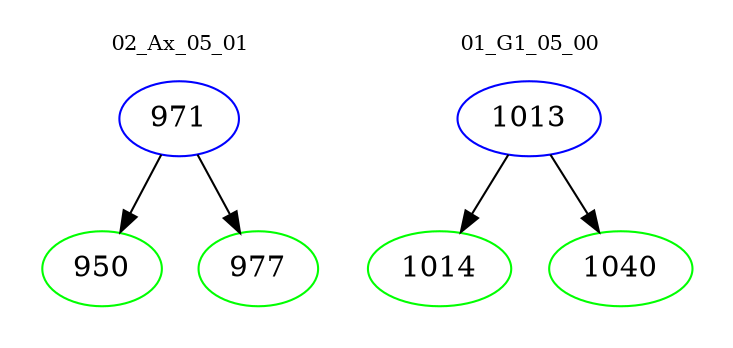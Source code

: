 digraph{
subgraph cluster_0 {
color = white
label = "02_Ax_05_01";
fontsize=10;
T0_971 [label="971", color="blue"]
T0_971 -> T0_950 [color="black"]
T0_950 [label="950", color="green"]
T0_971 -> T0_977 [color="black"]
T0_977 [label="977", color="green"]
}
subgraph cluster_1 {
color = white
label = "01_G1_05_00";
fontsize=10;
T1_1013 [label="1013", color="blue"]
T1_1013 -> T1_1014 [color="black"]
T1_1014 [label="1014", color="green"]
T1_1013 -> T1_1040 [color="black"]
T1_1040 [label="1040", color="green"]
}
}
